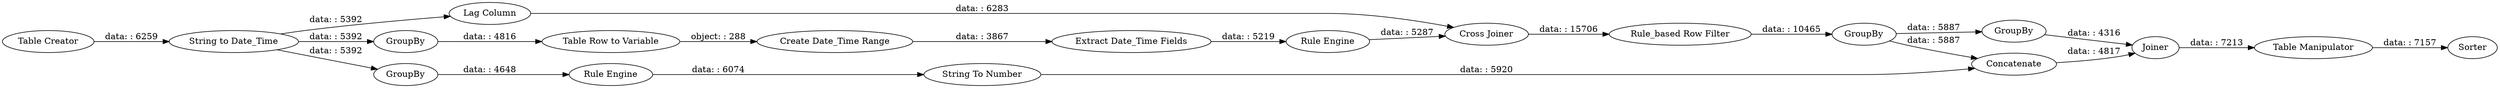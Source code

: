 digraph {
	"5248545349677344210_20" [label="Rule Engine"]
	"5248545349677344210_5" [label="Create Date_Time Range"]
	"5248545349677344210_14" [label="Lag Column"]
	"5248545349677344210_6" [label="Extract Date_Time Fields"]
	"5248545349677344210_12" [label="Cross Joiner"]
	"5248545349677344210_23" [label="String To Number"]
	"5248545349677344210_25" [label=Concatenate]
	"5248545349677344210_3" [label=GroupBy]
	"5248545349677344210_16" [label=GroupBy]
	"5248545349677344210_24" [label=Sorter]
	"5248545349677344210_4" [label="Table Row to Variable"]
	"5248545349677344210_18" [label=Joiner]
	"5248545349677344210_17" [label=GroupBy]
	"5248545349677344210_15" [label=GroupBy]
	"5248545349677344210_13" [label="Rule_based Row Filter"]
	"5248545349677344210_2" [label="String to Date_Time"]
	"5248545349677344210_1" [label="Table Creator"]
	"5248545349677344210_22" [label="Table Manipulator"]
	"5248545349677344210_8" [label="Rule Engine"]
	"5248545349677344210_8" -> "5248545349677344210_12" [label="data: : 5287"]
	"5248545349677344210_20" -> "5248545349677344210_23" [label="data: : 6074"]
	"5248545349677344210_2" -> "5248545349677344210_3" [label="data: : 5392"]
	"5248545349677344210_2" -> "5248545349677344210_14" [label="data: : 5392"]
	"5248545349677344210_23" -> "5248545349677344210_25" [label="data: : 5920"]
	"5248545349677344210_13" -> "5248545349677344210_15" [label="data: : 10465"]
	"5248545349677344210_14" -> "5248545349677344210_12" [label="data: : 6283"]
	"5248545349677344210_3" -> "5248545349677344210_4" [label="data: : 4816"]
	"5248545349677344210_15" -> "5248545349677344210_25" [label="data: : 5887"]
	"5248545349677344210_25" -> "5248545349677344210_18" [label="data: : 4817"]
	"5248545349677344210_22" -> "5248545349677344210_24" [label="data: : 7157"]
	"5248545349677344210_18" -> "5248545349677344210_22" [label="data: : 7213"]
	"5248545349677344210_12" -> "5248545349677344210_13" [label="data: : 15706"]
	"5248545349677344210_15" -> "5248545349677344210_17" [label="data: : 5887"]
	"5248545349677344210_6" -> "5248545349677344210_8" [label="data: : 5219"]
	"5248545349677344210_5" -> "5248545349677344210_6" [label="data: : 3867"]
	"5248545349677344210_17" -> "5248545349677344210_18" [label="data: : 4316"]
	"5248545349677344210_4" -> "5248545349677344210_5" [label="object: : 288"]
	"5248545349677344210_1" -> "5248545349677344210_2" [label="data: : 6259"]
	"5248545349677344210_2" -> "5248545349677344210_16" [label="data: : 5392"]
	"5248545349677344210_16" -> "5248545349677344210_20" [label="data: : 4648"]
	rankdir=LR
}
